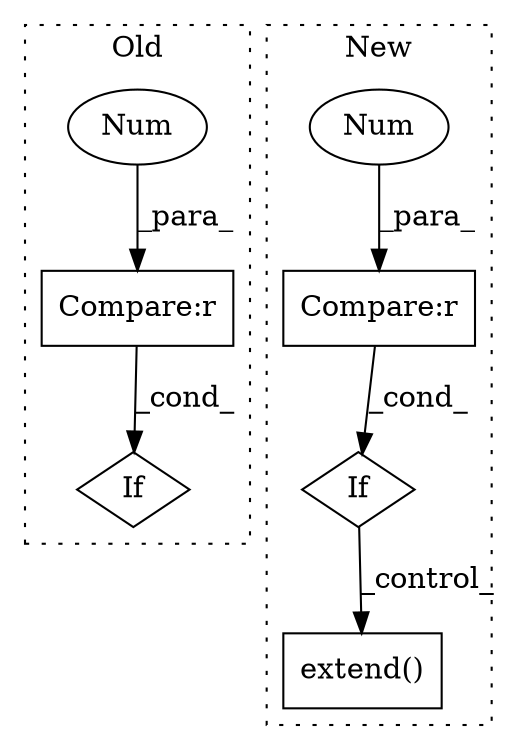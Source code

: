 digraph G {
subgraph cluster0 {
1 [label="If" a="96" s="4564" l="3" shape="diamond"];
4 [label="Compare:r" a="40" s="4441" l="17" shape="box"];
6 [label="Num" a="76" s="4455" l="3" shape="ellipse"];
label = "Old";
style="dotted";
}
subgraph cluster1 {
2 [label="extend()" a="75" s="3787,3811" l="19,1" shape="box"];
3 [label="If" a="96" s="3541" l="3" shape="diamond"];
5 [label="Compare:r" a="40" s="3544" l="17" shape="box"];
7 [label="Num" a="76" s="3558" l="3" shape="ellipse"];
label = "New";
style="dotted";
}
3 -> 2 [label="_control_"];
4 -> 1 [label="_cond_"];
5 -> 3 [label="_cond_"];
6 -> 4 [label="_para_"];
7 -> 5 [label="_para_"];
}
